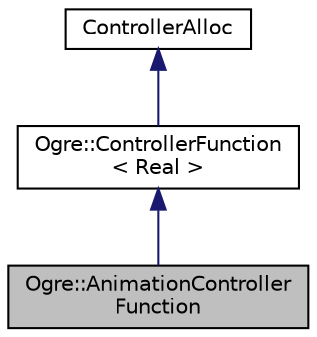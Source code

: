 digraph "Ogre::AnimationControllerFunction"
{
  bgcolor="transparent";
  edge [fontname="Helvetica",fontsize="10",labelfontname="Helvetica",labelfontsize="10"];
  node [fontname="Helvetica",fontsize="10",shape=record];
  Node0 [label="Ogre::AnimationController\lFunction",height=0.2,width=0.4,color="black", fillcolor="grey75", style="filled", fontcolor="black"];
  Node1 -> Node0 [dir="back",color="midnightblue",fontsize="10",style="solid",fontname="Helvetica"];
  Node1 [label="Ogre::ControllerFunction\l\< Real \>",height=0.2,width=0.4,color="black",URL="$class_ogre_1_1_controller_function.html"];
  Node2 -> Node1 [dir="back",color="midnightblue",fontsize="10",style="solid",fontname="Helvetica"];
  Node2 [label="ControllerAlloc",height=0.2,width=0.4,color="black",URL="$class_ogre_1_1_allocated_object.html"];
}
